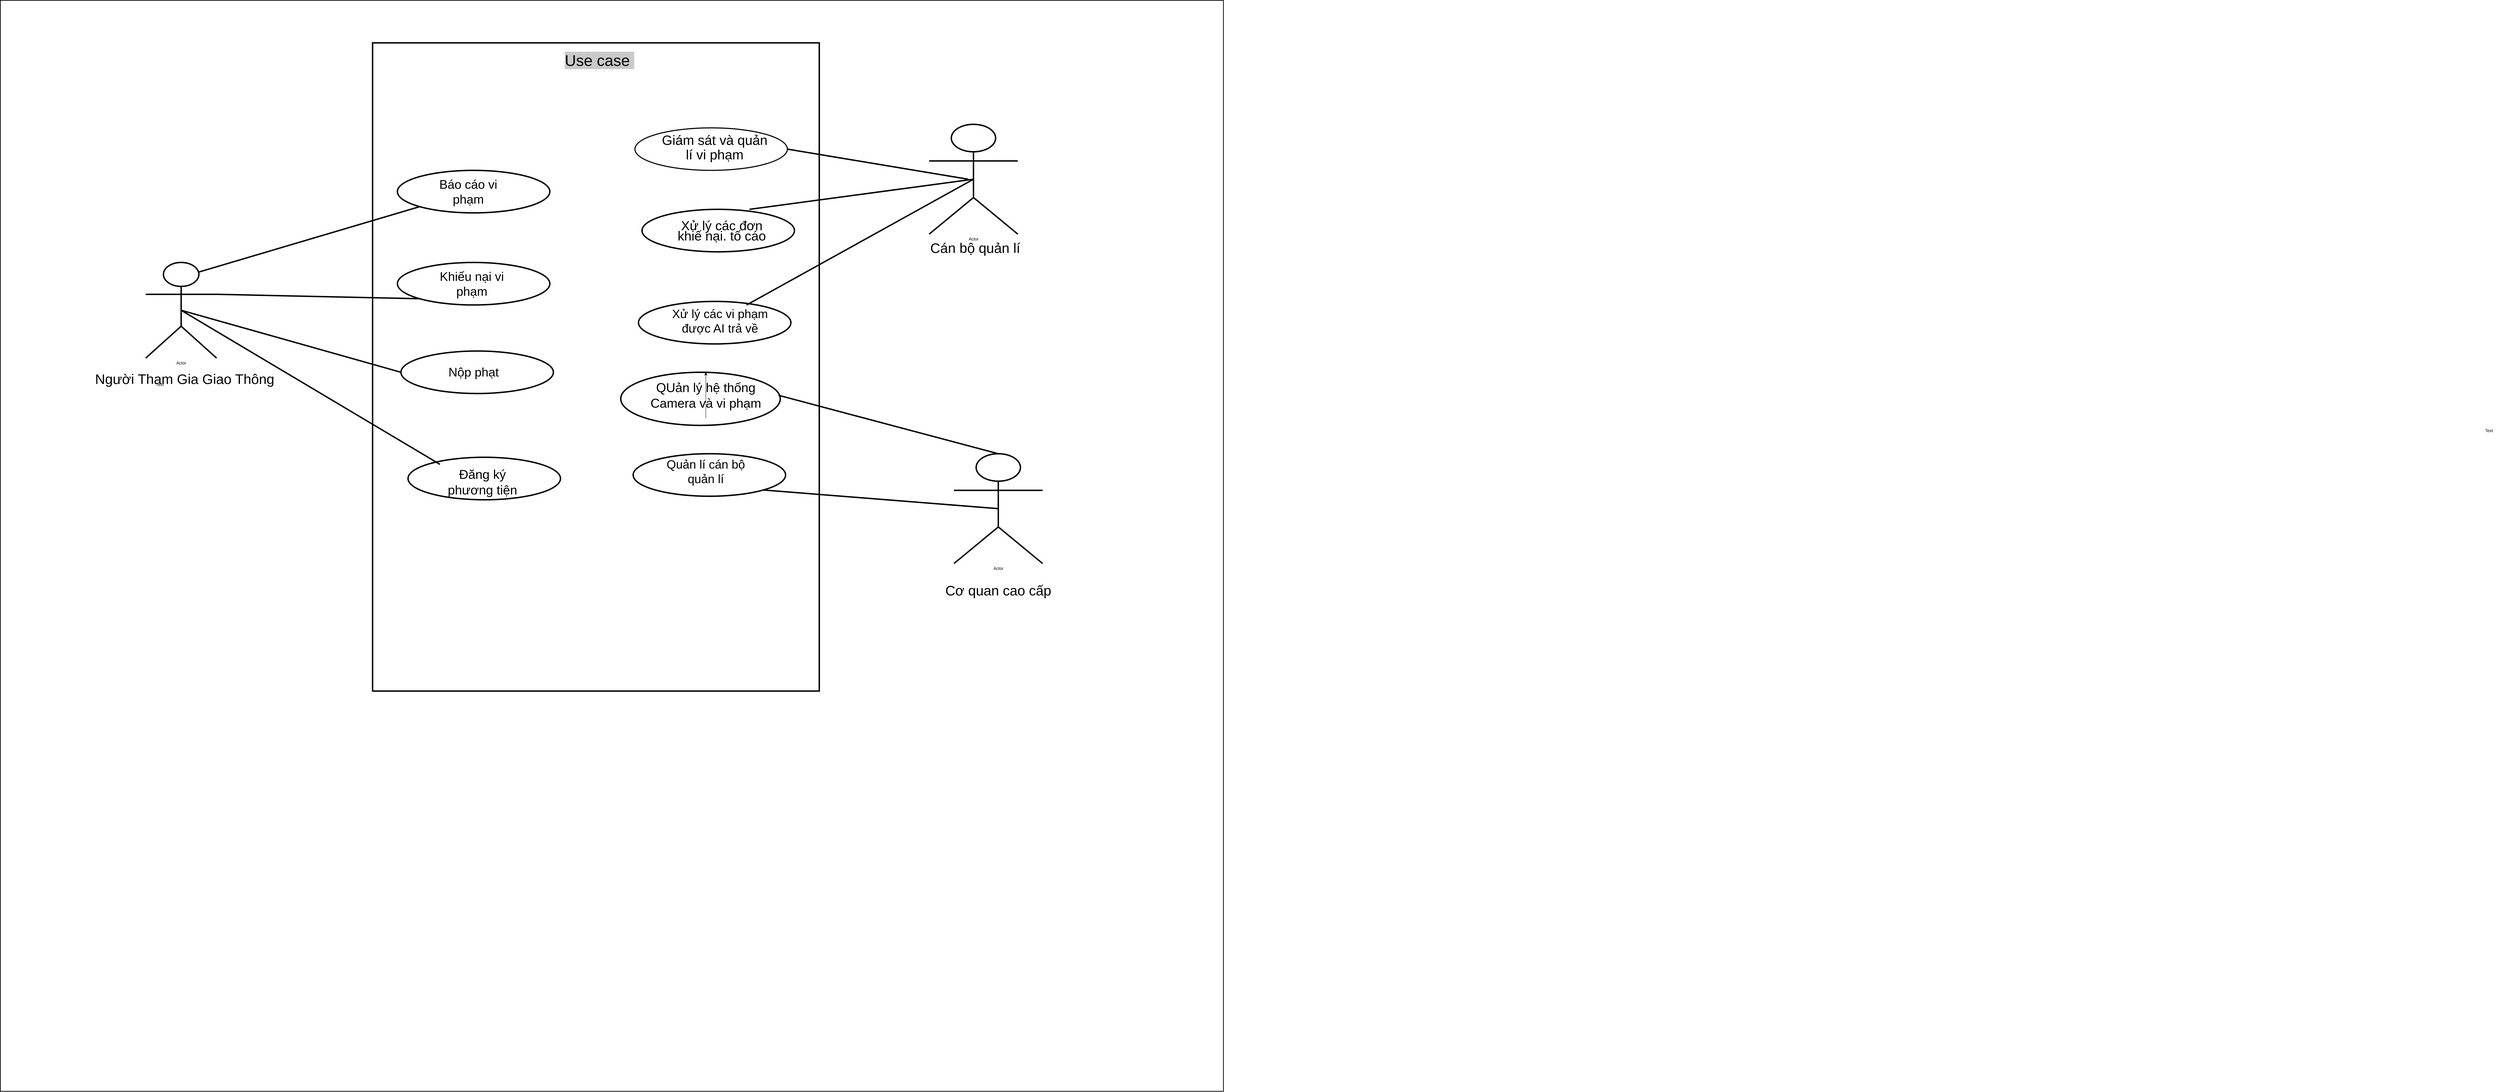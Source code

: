 <mxfile>
    <diagram name="Page-1" id="f8gqKHjJQRfd-LbSlMF7">
        <mxGraphModel dx="10710" dy="3800" grid="1" gridSize="10" guides="1" tooltips="1" connect="1" arrows="1" fold="1" page="1" pageScale="1" pageWidth="850" pageHeight="1100" math="0" shadow="0">
            <root>
                <mxCell id="0"/>
                <mxCell id="1" parent="0"/>
                <mxCell id="zfM-Glmw8c7TbxvOH94Y-2" value="Text" style="text;html=1;align=center;verticalAlign=middle;whiteSpace=wrap;rounded=0;" parent="1" vertex="1">
                    <mxGeometry x="400" y="390" width="60" height="30" as="geometry"/>
                </mxCell>
                <mxCell id="dMX5WDR8nYnZyjJgWT_x-1" value="" style="rounded=0;whiteSpace=wrap;html=1;strokeColor=light-dark(#000000,#000000);fillColor=light-dark(#FFFFFF,#FFFFFF);strokeWidth=2;" parent="1" vertex="1">
                    <mxGeometry x="-6590" y="-810" width="3450" height="3080" as="geometry"/>
                </mxCell>
                <mxCell id="cdYxZSBgBSM4qdJwfmou-1" value="" style="rounded=0;whiteSpace=wrap;html=1;fillColor=light-dark(#FFFFFF,#FFFFFF);strokeColor=light-dark(#000000,#000000);strokeWidth=4;" parent="1" vertex="1">
                    <mxGeometry x="-5540" y="-690" width="1260" height="1830" as="geometry"/>
                </mxCell>
                <mxCell id="cdYxZSBgBSM4qdJwfmou-2" value="Actor" style="shape=umlActor;verticalLabelPosition=bottom;verticalAlign=top;html=1;outlineConnect=0;fillColor=light-dark(#FFFFFF,#FFFFFF);strokeColor=light-dark(#000000,#000000);strokeWidth=4;" parent="1" vertex="1">
                    <mxGeometry x="-6180" y="-70" width="200" height="270" as="geometry"/>
                </mxCell>
                <mxCell id="cdYxZSBgBSM4qdJwfmou-3" value="Actor" style="shape=umlActor;verticalLabelPosition=bottom;verticalAlign=top;html=1;outlineConnect=0;strokeColor=light-dark(#000000,#000000);fillColor=light-dark(#FFFFFF,#FFFFFF);strokeWidth=4;" parent="1" vertex="1">
                    <mxGeometry x="-3970" y="-460" width="250" height="310" as="geometry"/>
                </mxCell>
                <mxCell id="cdYxZSBgBSM4qdJwfmou-4" value="Actor" style="shape=umlActor;verticalLabelPosition=bottom;verticalAlign=top;html=1;outlineConnect=0;strokeColor=light-dark(#000000,#000000);fillColor=light-dark(#FFFFFF,#FFFFFF);strokeWidth=4;" parent="1" vertex="1">
                    <mxGeometry x="-3900" y="470" width="250" height="310" as="geometry"/>
                </mxCell>
                <mxCell id="cdYxZSBgBSM4qdJwfmou-5" value="Text" style="text;html=1;align=center;verticalAlign=middle;whiteSpace=wrap;rounded=0;" parent="1" vertex="1">
                    <mxGeometry x="-6170" y="260" width="60" height="30" as="geometry"/>
                </mxCell>
                <mxCell id="cdYxZSBgBSM4qdJwfmou-7" value="&lt;font style=&quot;color: light-dark(rgb(0, 0, 0), rgb(0, 0, 0)); font-size: 39px;&quot;&gt;Người Tham Gia Gi&lt;/font&gt;&lt;span style=&quot;color: light-dark(rgb(0, 0, 0), rgb(0, 0, 0)); font-size: 39px; background-color: transparent;&quot;&gt;ao Thông&lt;/span&gt;" style="text;html=1;align=center;verticalAlign=middle;whiteSpace=wrap;rounded=0;" parent="1" vertex="1">
                    <mxGeometry x="-6400" y="210" width="660" height="100" as="geometry"/>
                </mxCell>
                <mxCell id="cdYxZSBgBSM4qdJwfmou-8" value="&lt;font style=&quot;color: light-dark(rgb(0, 0, 0), rgb(0, 0, 0));&quot;&gt;&lt;span style=&quot;font-size: 39px;&quot;&gt;Cán bộ quản lí&lt;/span&gt;&lt;/font&gt;" style="text;html=1;align=center;verticalAlign=middle;whiteSpace=wrap;rounded=0;" parent="1" vertex="1">
                    <mxGeometry x="-4170" y="-160" width="660" height="100" as="geometry"/>
                </mxCell>
                <mxCell id="cdYxZSBgBSM4qdJwfmou-9" value="&lt;font style=&quot;color: light-dark(rgb(0, 0, 0), rgb(0, 0, 0));&quot;&gt;&lt;span style=&quot;font-size: 39px;&quot;&gt;Cơ quan cao cấp&lt;/span&gt;&lt;/font&gt;&lt;div&gt;&lt;font style=&quot;color: light-dark(rgb(0, 0, 0), rgb(0, 0, 0));&quot;&gt;&lt;span style=&quot;font-size: 39px;&quot;&gt;&lt;br&gt;&lt;/span&gt;&lt;/font&gt;&lt;/div&gt;" style="text;html=1;align=center;verticalAlign=middle;whiteSpace=wrap;rounded=0;" parent="1" vertex="1">
                    <mxGeometry x="-4105" y="830" width="660" height="100" as="geometry"/>
                </mxCell>
                <mxCell id="cdYxZSBgBSM4qdJwfmou-10" value="" style="ellipse;whiteSpace=wrap;html=1;fillColor=light-dark(#FFFFFF,#FFFFFF);strokeColor=light-dark(#000000,#000000);strokeWidth=4;" parent="1" vertex="1">
                    <mxGeometry x="-5470" y="-330" width="430" height="120" as="geometry"/>
                </mxCell>
                <mxCell id="cdYxZSBgBSM4qdJwfmou-11" value="&lt;font style=&quot;color: light-dark(rgb(0, 0, 0), rgb(0, 0, 0)); font-size: 35px;&quot;&gt;Báo cáo vi phạm&lt;/font&gt;" style="text;html=1;align=center;verticalAlign=middle;whiteSpace=wrap;rounded=0;strokeWidth=4;" parent="1" vertex="1">
                    <mxGeometry x="-5390" y="-320" width="240" height="100" as="geometry"/>
                </mxCell>
                <mxCell id="cdYxZSBgBSM4qdJwfmou-12" value="" style="ellipse;whiteSpace=wrap;html=1;fillColor=light-dark(#FFFFFF,#FFFFFF);strokeColor=light-dark(#000000,#000000);strokeWidth=4;" parent="1" vertex="1">
                    <mxGeometry x="-5470" y="-70" width="430" height="120" as="geometry"/>
                </mxCell>
                <mxCell id="cdYxZSBgBSM4qdJwfmou-13" value="&lt;font style=&quot;color: light-dark(rgb(0, 0, 0), rgb(0, 0, 0)); font-size: 35px;&quot;&gt;Khiếu nại vi phạm&lt;/font&gt;" style="text;html=1;align=center;verticalAlign=middle;whiteSpace=wrap;rounded=0;" parent="1" vertex="1">
                    <mxGeometry x="-5390" y="-60" width="260" height="100" as="geometry"/>
                </mxCell>
                <mxCell id="cdYxZSBgBSM4qdJwfmou-14" value="" style="ellipse;whiteSpace=wrap;html=1;fillColor=light-dark(#FFFFFF,#FFFFFF);strokeColor=light-dark(#000000,#000000);strokeWidth=4;" parent="1" vertex="1">
                    <mxGeometry x="-5460" y="180" width="430" height="120" as="geometry"/>
                </mxCell>
                <mxCell id="cdYxZSBgBSM4qdJwfmou-15" value="&lt;font style=&quot;color: light-dark(rgb(0, 0, 0), rgb(0, 0, 0)); font-size: 35px;&quot;&gt;Nộp phạt&lt;/font&gt;&lt;div style=&quot;font-size: 35px;&quot;&gt;&lt;font style=&quot;font-size: 35px; color: light-dark(rgb(0, 0, 0), rgb(0, 0, 0));&quot;&gt;&lt;br&gt;&lt;/font&gt;&lt;/div&gt;" style="text;html=1;align=center;verticalAlign=middle;whiteSpace=wrap;rounded=0;" parent="1" vertex="1">
                    <mxGeometry x="-5375" y="210" width="240" height="100" as="geometry"/>
                </mxCell>
                <mxCell id="cdYxZSBgBSM4qdJwfmou-16" value="" style="ellipse;whiteSpace=wrap;html=1;fillColor=light-dark(#FFFFFF,#FFFFFF);strokeColor=light-dark(#000000,#000000);strokeWidth=3;" parent="1" vertex="1">
                    <mxGeometry x="-4800" y="-450" width="430" height="120" as="geometry"/>
                </mxCell>
                <mxCell id="cdYxZSBgBSM4qdJwfmou-17" value="&lt;p style=&quot;line-height: 260%;&quot;&gt;&lt;font style=&quot;color: light-dark(rgb(0, 0, 0), rgb(0, 0, 0)); font-size: 38px;&quot;&gt;Giám sát và quản lí vi phạm&lt;/font&gt;&lt;/p&gt;" style="text;html=1;align=center;verticalAlign=middle;whiteSpace=wrap;rounded=0;strokeWidth=4;" parent="1" vertex="1">
                    <mxGeometry x="-4730" y="-435" width="310" height="90" as="geometry"/>
                </mxCell>
                <mxCell id="cdYxZSBgBSM4qdJwfmou-18" value="" style="ellipse;whiteSpace=wrap;html=1;fillColor=light-dark(#FFFFFF,#FFFFFF);strokeColor=light-dark(#000000,#000000);strokeWidth=4;" parent="1" vertex="1">
                    <mxGeometry x="-4780" y="-220" width="430" height="120" as="geometry"/>
                </mxCell>
                <mxCell id="cdYxZSBgBSM4qdJwfmou-19" value="&lt;p style=&quot;line-height: 170%;&quot;&gt;&lt;font style=&quot;color: light-dark(rgb(0, 0, 0), rgb(0, 0, 0)); font-size: 37px;&quot;&gt;Xử lý các đơn khiế nại. tố cáo&lt;/font&gt;&lt;/p&gt;" style="text;html=1;align=center;verticalAlign=middle;whiteSpace=wrap;rounded=0;" parent="1" vertex="1">
                    <mxGeometry x="-4710" y="-200" width="310" height="90" as="geometry"/>
                </mxCell>
                <mxCell id="cdYxZSBgBSM4qdJwfmou-20" value="" style="ellipse;whiteSpace=wrap;html=1;fillColor=light-dark(#FFFFFF,#FFFFFF);strokeColor=light-dark(#000000,#000000);strokeWidth=4;" parent="1" vertex="1">
                    <mxGeometry x="-4790" y="40" width="430" height="120" as="geometry"/>
                </mxCell>
                <mxCell id="cdYxZSBgBSM4qdJwfmou-21" value="&lt;font style=&quot;color: light-dark(rgb(0, 0, 0), rgb(0, 0, 0)); font-size: 34px;&quot;&gt;Xử lý các vi phạm được AI trả về&lt;/font&gt;" style="text;html=1;align=center;verticalAlign=middle;whiteSpace=wrap;rounded=0;" parent="1" vertex="1">
                    <mxGeometry x="-4710" y="50" width="300" height="90" as="geometry"/>
                </mxCell>
                <mxCell id="cdYxZSBgBSM4qdJwfmou-24" value="" style="ellipse;whiteSpace=wrap;html=1;fillColor=light-dark(#FFFFFF,#FFFFFF);strokeColor=light-dark(#000000,#000000);strokeWidth=4;" parent="1" vertex="1">
                    <mxGeometry x="-4805" y="470" width="430" height="120" as="geometry"/>
                </mxCell>
                <mxCell id="cdYxZSBgBSM4qdJwfmou-25" value="&lt;font style=&quot;color: light-dark(rgb(0, 0, 0), rgb(0, 0, 0)); font-size: 34px;&quot;&gt;Quản lí cán bộ quản lí&lt;/font&gt;" style="text;html=1;align=center;verticalAlign=middle;whiteSpace=wrap;rounded=0;" parent="1" vertex="1">
                    <mxGeometry x="-4720" y="470" width="240" height="100" as="geometry"/>
                </mxCell>
                <mxCell id="cdYxZSBgBSM4qdJwfmou-28" value="" style="endArrow=none;html=1;rounded=0;exitX=0.75;exitY=0.1;exitDx=0;exitDy=0;exitPerimeter=0;entryX=0;entryY=1;entryDx=0;entryDy=0;strokeColor=light-dark(#000000,#000000);strokeWidth=4;" parent="1" source="cdYxZSBgBSM4qdJwfmou-2" target="cdYxZSBgBSM4qdJwfmou-10" edge="1">
                    <mxGeometry width="50" height="50" relative="1" as="geometry">
                        <mxPoint x="-4880" y="190" as="sourcePoint"/>
                        <mxPoint x="-4830" y="140" as="targetPoint"/>
                    </mxGeometry>
                </mxCell>
                <mxCell id="cdYxZSBgBSM4qdJwfmou-29" value="" style="endArrow=none;html=1;rounded=0;exitX=1;exitY=0.333;exitDx=0;exitDy=0;exitPerimeter=0;entryX=0;entryY=1;entryDx=0;entryDy=0;strokeColor=light-dark(#000000,#000000);strokeWidth=4;" parent="1" source="cdYxZSBgBSM4qdJwfmou-2" target="cdYxZSBgBSM4qdJwfmou-12" edge="1">
                    <mxGeometry width="50" height="50" relative="1" as="geometry">
                        <mxPoint x="-5700" y="85" as="sourcePoint"/>
                        <mxPoint x="-5077" y="-100" as="targetPoint"/>
                    </mxGeometry>
                </mxCell>
                <mxCell id="cdYxZSBgBSM4qdJwfmou-30" value="" style="endArrow=none;html=1;rounded=0;exitX=0.5;exitY=0.5;exitDx=0;exitDy=0;exitPerimeter=0;entryX=0;entryY=0.5;entryDx=0;entryDy=0;strokeColor=light-dark(#000000,#000000);strokeWidth=4;" parent="1" source="cdYxZSBgBSM4qdJwfmou-2" target="cdYxZSBgBSM4qdJwfmou-14" edge="1">
                    <mxGeometry width="50" height="50" relative="1" as="geometry">
                        <mxPoint x="-5300" y="365" as="sourcePoint"/>
                        <mxPoint x="-4677" y="180" as="targetPoint"/>
                    </mxGeometry>
                </mxCell>
                <mxCell id="cdYxZSBgBSM4qdJwfmou-31" value="" style="endArrow=none;html=1;rounded=0;exitX=1;exitY=0.5;exitDx=0;exitDy=0;strokeColor=light-dark(#000000,#000000);strokeWidth=4;" parent="1" source="cdYxZSBgBSM4qdJwfmou-16" edge="1">
                    <mxGeometry width="50" height="50" relative="1" as="geometry">
                        <mxPoint x="-4370" y="195" as="sourcePoint"/>
                        <mxPoint x="-3860" y="-305" as="targetPoint"/>
                    </mxGeometry>
                </mxCell>
                <mxCell id="cdYxZSBgBSM4qdJwfmou-32" value="" style="endArrow=none;html=1;rounded=0;exitX=0.705;exitY=0;exitDx=0;exitDy=0;entryX=0.5;entryY=0.5;entryDx=0;entryDy=0;strokeColor=light-dark(#000000,#000000);strokeWidth=4;entryPerimeter=0;exitPerimeter=0;" parent="1" source="cdYxZSBgBSM4qdJwfmou-18" target="cdYxZSBgBSM4qdJwfmou-3" edge="1">
                    <mxGeometry width="50" height="50" relative="1" as="geometry">
                        <mxPoint x="-4150" y="-45" as="sourcePoint"/>
                        <mxPoint x="-3527" y="-230" as="targetPoint"/>
                    </mxGeometry>
                </mxCell>
                <mxCell id="cdYxZSBgBSM4qdJwfmou-33" value="" style="endArrow=none;html=1;rounded=0;exitX=0.75;exitY=0;exitDx=0;exitDy=0;entryX=0.5;entryY=0.5;entryDx=0;entryDy=0;strokeColor=light-dark(#000000,#000000);strokeWidth=4;entryPerimeter=0;" parent="1" source="cdYxZSBgBSM4qdJwfmou-21" target="cdYxZSBgBSM4qdJwfmou-3" edge="1">
                    <mxGeometry width="50" height="50" relative="1" as="geometry">
                        <mxPoint x="-4050" y="135" as="sourcePoint"/>
                        <mxPoint x="-3427" y="-50" as="targetPoint"/>
                    </mxGeometry>
                </mxCell>
                <mxCell id="cdYxZSBgBSM4qdJwfmou-36" value="" style="endArrow=none;html=1;rounded=0;exitX=1;exitY=1;exitDx=0;exitDy=0;entryX=0.5;entryY=0.5;entryDx=0;entryDy=0;strokeColor=light-dark(#000000,#000000);strokeWidth=4;entryPerimeter=0;" parent="1" source="cdYxZSBgBSM4qdJwfmou-24" target="cdYxZSBgBSM4qdJwfmou-4" edge="1">
                    <mxGeometry width="50" height="50" relative="1" as="geometry">
                        <mxPoint x="-4170" y="555" as="sourcePoint"/>
                        <mxPoint x="-3547" y="370" as="targetPoint"/>
                    </mxGeometry>
                </mxCell>
                <mxCell id="2" value="&lt;p style=&quot;line-height: 170%; font-size: 44px;&quot;&gt;&lt;span style=&quot;background-color: rgb(201, 201, 201);&quot;&gt;&lt;font color=&quot;#000000&quot;&gt;Use case&amp;nbsp;&lt;/font&gt;&lt;/span&gt;&lt;/p&gt;" style="text;strokeColor=none;align=center;fillColor=none;html=1;verticalAlign=middle;whiteSpace=wrap;rounded=0;" vertex="1" parent="1">
                    <mxGeometry x="-5000" y="-690" width="200" height="100" as="geometry"/>
                </mxCell>
                <mxCell id="3" value="" style="ellipse;whiteSpace=wrap;html=1;fillColor=light-dark(#FFFFFF,#FFFFFF);strokeColor=light-dark(#000000,#000000);strokeWidth=4;" vertex="1" parent="1">
                    <mxGeometry x="-5440" y="480" width="430" height="120" as="geometry"/>
                </mxCell>
                <mxCell id="5" value="&lt;font style=&quot;font-size: 36px;&quot; color=&quot;#000000&quot;&gt;Đăng ký phương tiện&lt;/font&gt;" style="text;html=1;align=center;verticalAlign=middle;whiteSpace=wrap;rounded=0;" vertex="1" parent="1">
                    <mxGeometry x="-5350" y="500" width="240" height="100" as="geometry"/>
                </mxCell>
                <mxCell id="12" value="" style="edgeStyle=none;html=1;fontSize=34;fontColor=#000000;" edge="1" parent="1" source="6" target="7">
                    <mxGeometry relative="1" as="geometry"/>
                </mxCell>
                <mxCell id="6" value="" style="ellipse;whiteSpace=wrap;html=1;fillColor=light-dark(#FFFFFF,#FFFFFF);strokeColor=light-dark(#000000,#000000);strokeWidth=4;" vertex="1" parent="1">
                    <mxGeometry x="-4840" y="240" width="450" height="150" as="geometry"/>
                </mxCell>
                <mxCell id="7" value="&lt;font style=&quot;font-size: 36px;&quot; color=&quot;#000000&quot;&gt;QUản lý hệ thống Camera và vi phạm&lt;/font&gt;" style="text;html=1;align=center;verticalAlign=middle;whiteSpace=wrap;rounded=0;" vertex="1" parent="1">
                    <mxGeometry x="-4805" y="240" width="410" height="130" as="geometry"/>
                </mxCell>
                <mxCell id="8" style="edgeStyle=none;html=1;exitX=0.5;exitY=1;exitDx=0;exitDy=0;entryX=0.5;entryY=0;entryDx=0;entryDy=0;fontSize=34;fontColor=#000000;" edge="1" parent="1" source="7" target="7">
                    <mxGeometry relative="1" as="geometry"/>
                </mxCell>
                <mxCell id="13" value="" style="endArrow=none;html=1;rounded=0;exitX=1;exitY=0.5;exitDx=0;exitDy=0;entryX=0.5;entryY=0;entryDx=0;entryDy=0;strokeColor=light-dark(#000000,#000000);strokeWidth=4;entryPerimeter=0;" edge="1" parent="1" source="7" target="cdYxZSBgBSM4qdJwfmou-4">
                    <mxGeometry width="50" height="50" relative="1" as="geometry">
                        <mxPoint x="-4390" y="435" as="sourcePoint"/>
                        <mxPoint x="-3750" y="80" as="targetPoint"/>
                    </mxGeometry>
                </mxCell>
                <mxCell id="14" value="" style="endArrow=none;html=1;rounded=0;exitX=0.5;exitY=0.5;exitDx=0;exitDy=0;entryX=0;entryY=0;entryDx=0;entryDy=0;strokeColor=light-dark(#000000,#000000);strokeWidth=4;exitPerimeter=0;" edge="1" parent="1" source="cdYxZSBgBSM4qdJwfmou-2" target="5">
                    <mxGeometry width="50" height="50" relative="1" as="geometry">
                        <mxPoint x="-6070" y="825" as="sourcePoint"/>
                        <mxPoint x="-5430" y="470" as="targetPoint"/>
                    </mxGeometry>
                </mxCell>
            </root>
        </mxGraphModel>
    </diagram>
</mxfile>